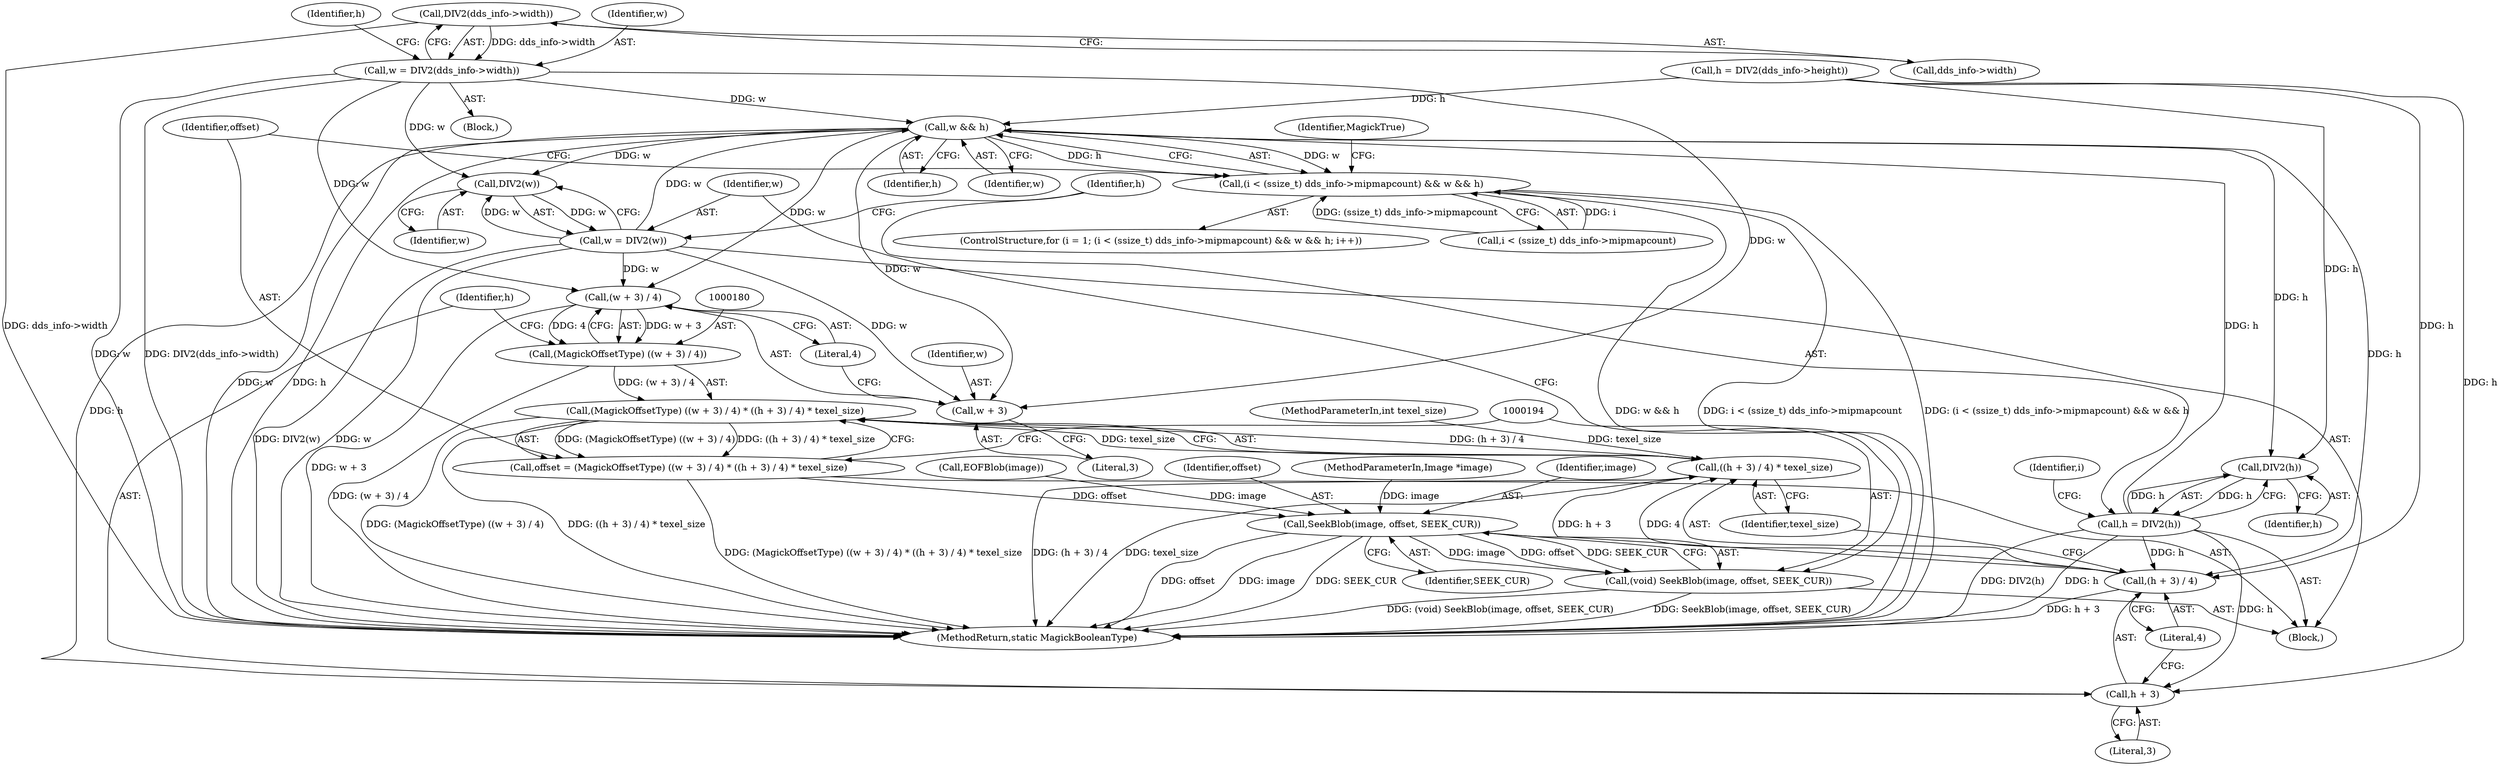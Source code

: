 digraph "0_ImageMagick_21eae25a8db5fdcd112dbcfcd9e5c37e32d32e2f@pointer" {
"1000148" [label="(Call,DIV2(dds_info->width))"];
"1000146" [label="(Call,w = DIV2(dds_info->width))"];
"1000170" [label="(Call,w && h)"];
"1000162" [label="(Call,(i < (ssize_t) dds_info->mipmapcount) && w && h)"];
"1000181" [label="(Call,(w + 3) / 4)"];
"1000179" [label="(Call,(MagickOffsetType) ((w + 3) / 4))"];
"1000178" [label="(Call,(MagickOffsetType) ((w + 3) / 4) * ((h + 3) / 4) * texel_size)"];
"1000176" [label="(Call,offset = (MagickOffsetType) ((w + 3) / 4) * ((h + 3) / 4) * texel_size)"];
"1000195" [label="(Call,SeekBlob(image, offset, SEEK_CUR))"];
"1000193" [label="(Call,(void) SeekBlob(image, offset, SEEK_CUR))"];
"1000182" [label="(Call,w + 3)"];
"1000187" [label="(Call,(h + 3) / 4)"];
"1000186" [label="(Call,((h + 3) / 4) * texel_size)"];
"1000188" [label="(Call,h + 3)"];
"1000201" [label="(Call,DIV2(w))"];
"1000199" [label="(Call,w = DIV2(w))"];
"1000205" [label="(Call,DIV2(h))"];
"1000203" [label="(Call,h = DIV2(h))"];
"1000185" [label="(Literal,4)"];
"1000198" [label="(Identifier,SEEK_CUR)"];
"1000197" [label="(Identifier,offset)"];
"1000103" [label="(MethodParameterIn,Image *image)"];
"1000158" [label="(ControlStructure,for (i = 1; (i < (ssize_t) dds_info->mipmapcount) && w && h; i++))"];
"1000146" [label="(Call,w = DIV2(dds_info->width))"];
"1000163" [label="(Call,i < (ssize_t) dds_info->mipmapcount)"];
"1000191" [label="(Literal,4)"];
"1000187" [label="(Call,(h + 3) / 4)"];
"1000175" [label="(Block,)"];
"1000201" [label="(Call,DIV2(w))"];
"1000162" [label="(Call,(i < (ssize_t) dds_info->mipmapcount) && w && h)"];
"1000130" [label="(Block,)"];
"1000199" [label="(Call,w = DIV2(w))"];
"1000177" [label="(Identifier,offset)"];
"1000176" [label="(Call,offset = (MagickOffsetType) ((w + 3) / 4) * ((h + 3) / 4) * texel_size)"];
"1000179" [label="(Call,(MagickOffsetType) ((w + 3) / 4))"];
"1000189" [label="(Identifier,h)"];
"1000204" [label="(Identifier,h)"];
"1000148" [label="(Call,DIV2(dds_info->width))"];
"1000203" [label="(Call,h = DIV2(h))"];
"1000209" [label="(MethodReturn,static MagickBooleanType)"];
"1000192" [label="(Identifier,texel_size)"];
"1000170" [label="(Call,w && h)"];
"1000188" [label="(Call,h + 3)"];
"1000181" [label="(Call,(w + 3) / 4)"];
"1000200" [label="(Identifier,w)"];
"1000205" [label="(Call,DIV2(h))"];
"1000196" [label="(Identifier,image)"];
"1000206" [label="(Identifier,h)"];
"1000174" [label="(Identifier,i)"];
"1000149" [label="(Call,dds_info->width)"];
"1000133" [label="(Call,EOFBlob(image))"];
"1000184" [label="(Literal,3)"];
"1000178" [label="(Call,(MagickOffsetType) ((w + 3) / 4) * ((h + 3) / 4) * texel_size)"];
"1000182" [label="(Call,w + 3)"];
"1000172" [label="(Identifier,h)"];
"1000195" [label="(Call,SeekBlob(image, offset, SEEK_CUR))"];
"1000190" [label="(Literal,3)"];
"1000186" [label="(Call,((h + 3) / 4) * texel_size)"];
"1000208" [label="(Identifier,MagickTrue)"];
"1000153" [label="(Identifier,h)"];
"1000147" [label="(Identifier,w)"];
"1000183" [label="(Identifier,w)"];
"1000193" [label="(Call,(void) SeekBlob(image, offset, SEEK_CUR))"];
"1000105" [label="(MethodParameterIn,int texel_size)"];
"1000152" [label="(Call,h = DIV2(dds_info->height))"];
"1000171" [label="(Identifier,w)"];
"1000202" [label="(Identifier,w)"];
"1000148" -> "1000146"  [label="AST: "];
"1000148" -> "1000149"  [label="CFG: "];
"1000149" -> "1000148"  [label="AST: "];
"1000146" -> "1000148"  [label="CFG: "];
"1000148" -> "1000209"  [label="DDG: dds_info->width"];
"1000148" -> "1000146"  [label="DDG: dds_info->width"];
"1000146" -> "1000130"  [label="AST: "];
"1000147" -> "1000146"  [label="AST: "];
"1000153" -> "1000146"  [label="CFG: "];
"1000146" -> "1000209"  [label="DDG: DIV2(dds_info->width)"];
"1000146" -> "1000209"  [label="DDG: w"];
"1000146" -> "1000170"  [label="DDG: w"];
"1000146" -> "1000181"  [label="DDG: w"];
"1000146" -> "1000182"  [label="DDG: w"];
"1000146" -> "1000201"  [label="DDG: w"];
"1000170" -> "1000162"  [label="AST: "];
"1000170" -> "1000171"  [label="CFG: "];
"1000170" -> "1000172"  [label="CFG: "];
"1000171" -> "1000170"  [label="AST: "];
"1000172" -> "1000170"  [label="AST: "];
"1000162" -> "1000170"  [label="CFG: "];
"1000170" -> "1000209"  [label="DDG: w"];
"1000170" -> "1000209"  [label="DDG: h"];
"1000170" -> "1000162"  [label="DDG: w"];
"1000170" -> "1000162"  [label="DDG: h"];
"1000199" -> "1000170"  [label="DDG: w"];
"1000152" -> "1000170"  [label="DDG: h"];
"1000203" -> "1000170"  [label="DDG: h"];
"1000170" -> "1000181"  [label="DDG: w"];
"1000170" -> "1000182"  [label="DDG: w"];
"1000170" -> "1000187"  [label="DDG: h"];
"1000170" -> "1000188"  [label="DDG: h"];
"1000170" -> "1000201"  [label="DDG: w"];
"1000170" -> "1000205"  [label="DDG: h"];
"1000162" -> "1000158"  [label="AST: "];
"1000162" -> "1000163"  [label="CFG: "];
"1000163" -> "1000162"  [label="AST: "];
"1000177" -> "1000162"  [label="CFG: "];
"1000208" -> "1000162"  [label="CFG: "];
"1000162" -> "1000209"  [label="DDG: w && h"];
"1000162" -> "1000209"  [label="DDG: i < (ssize_t) dds_info->mipmapcount"];
"1000162" -> "1000209"  [label="DDG: (i < (ssize_t) dds_info->mipmapcount) && w && h"];
"1000163" -> "1000162"  [label="DDG: i"];
"1000163" -> "1000162"  [label="DDG: (ssize_t) dds_info->mipmapcount"];
"1000181" -> "1000179"  [label="AST: "];
"1000181" -> "1000185"  [label="CFG: "];
"1000182" -> "1000181"  [label="AST: "];
"1000185" -> "1000181"  [label="AST: "];
"1000179" -> "1000181"  [label="CFG: "];
"1000181" -> "1000209"  [label="DDG: w + 3"];
"1000181" -> "1000179"  [label="DDG: w + 3"];
"1000181" -> "1000179"  [label="DDG: 4"];
"1000199" -> "1000181"  [label="DDG: w"];
"1000179" -> "1000178"  [label="AST: "];
"1000180" -> "1000179"  [label="AST: "];
"1000189" -> "1000179"  [label="CFG: "];
"1000179" -> "1000209"  [label="DDG: (w + 3) / 4"];
"1000179" -> "1000178"  [label="DDG: (w + 3) / 4"];
"1000178" -> "1000176"  [label="AST: "];
"1000178" -> "1000186"  [label="CFG: "];
"1000186" -> "1000178"  [label="AST: "];
"1000176" -> "1000178"  [label="CFG: "];
"1000178" -> "1000209"  [label="DDG: ((h + 3) / 4) * texel_size"];
"1000178" -> "1000209"  [label="DDG: (MagickOffsetType) ((w + 3) / 4)"];
"1000178" -> "1000176"  [label="DDG: (MagickOffsetType) ((w + 3) / 4)"];
"1000178" -> "1000176"  [label="DDG: ((h + 3) / 4) * texel_size"];
"1000186" -> "1000178"  [label="DDG: (h + 3) / 4"];
"1000186" -> "1000178"  [label="DDG: texel_size"];
"1000176" -> "1000175"  [label="AST: "];
"1000177" -> "1000176"  [label="AST: "];
"1000194" -> "1000176"  [label="CFG: "];
"1000176" -> "1000209"  [label="DDG: (MagickOffsetType) ((w + 3) / 4) * ((h + 3) / 4) * texel_size"];
"1000176" -> "1000195"  [label="DDG: offset"];
"1000195" -> "1000193"  [label="AST: "];
"1000195" -> "1000198"  [label="CFG: "];
"1000196" -> "1000195"  [label="AST: "];
"1000197" -> "1000195"  [label="AST: "];
"1000198" -> "1000195"  [label="AST: "];
"1000193" -> "1000195"  [label="CFG: "];
"1000195" -> "1000209"  [label="DDG: offset"];
"1000195" -> "1000209"  [label="DDG: image"];
"1000195" -> "1000209"  [label="DDG: SEEK_CUR"];
"1000195" -> "1000193"  [label="DDG: image"];
"1000195" -> "1000193"  [label="DDG: offset"];
"1000195" -> "1000193"  [label="DDG: SEEK_CUR"];
"1000133" -> "1000195"  [label="DDG: image"];
"1000103" -> "1000195"  [label="DDG: image"];
"1000193" -> "1000175"  [label="AST: "];
"1000194" -> "1000193"  [label="AST: "];
"1000200" -> "1000193"  [label="CFG: "];
"1000193" -> "1000209"  [label="DDG: SeekBlob(image, offset, SEEK_CUR)"];
"1000193" -> "1000209"  [label="DDG: (void) SeekBlob(image, offset, SEEK_CUR)"];
"1000182" -> "1000184"  [label="CFG: "];
"1000183" -> "1000182"  [label="AST: "];
"1000184" -> "1000182"  [label="AST: "];
"1000185" -> "1000182"  [label="CFG: "];
"1000199" -> "1000182"  [label="DDG: w"];
"1000187" -> "1000186"  [label="AST: "];
"1000187" -> "1000191"  [label="CFG: "];
"1000188" -> "1000187"  [label="AST: "];
"1000191" -> "1000187"  [label="AST: "];
"1000192" -> "1000187"  [label="CFG: "];
"1000187" -> "1000209"  [label="DDG: h + 3"];
"1000187" -> "1000186"  [label="DDG: h + 3"];
"1000187" -> "1000186"  [label="DDG: 4"];
"1000152" -> "1000187"  [label="DDG: h"];
"1000203" -> "1000187"  [label="DDG: h"];
"1000186" -> "1000192"  [label="CFG: "];
"1000192" -> "1000186"  [label="AST: "];
"1000186" -> "1000209"  [label="DDG: (h + 3) / 4"];
"1000186" -> "1000209"  [label="DDG: texel_size"];
"1000105" -> "1000186"  [label="DDG: texel_size"];
"1000188" -> "1000190"  [label="CFG: "];
"1000189" -> "1000188"  [label="AST: "];
"1000190" -> "1000188"  [label="AST: "];
"1000191" -> "1000188"  [label="CFG: "];
"1000152" -> "1000188"  [label="DDG: h"];
"1000203" -> "1000188"  [label="DDG: h"];
"1000201" -> "1000199"  [label="AST: "];
"1000201" -> "1000202"  [label="CFG: "];
"1000202" -> "1000201"  [label="AST: "];
"1000199" -> "1000201"  [label="CFG: "];
"1000201" -> "1000199"  [label="DDG: w"];
"1000199" -> "1000201"  [label="DDG: w"];
"1000199" -> "1000175"  [label="AST: "];
"1000200" -> "1000199"  [label="AST: "];
"1000204" -> "1000199"  [label="CFG: "];
"1000199" -> "1000209"  [label="DDG: w"];
"1000199" -> "1000209"  [label="DDG: DIV2(w)"];
"1000205" -> "1000203"  [label="AST: "];
"1000205" -> "1000206"  [label="CFG: "];
"1000206" -> "1000205"  [label="AST: "];
"1000203" -> "1000205"  [label="CFG: "];
"1000205" -> "1000203"  [label="DDG: h"];
"1000152" -> "1000205"  [label="DDG: h"];
"1000203" -> "1000205"  [label="DDG: h"];
"1000203" -> "1000175"  [label="AST: "];
"1000204" -> "1000203"  [label="AST: "];
"1000174" -> "1000203"  [label="CFG: "];
"1000203" -> "1000209"  [label="DDG: DIV2(h)"];
"1000203" -> "1000209"  [label="DDG: h"];
}
